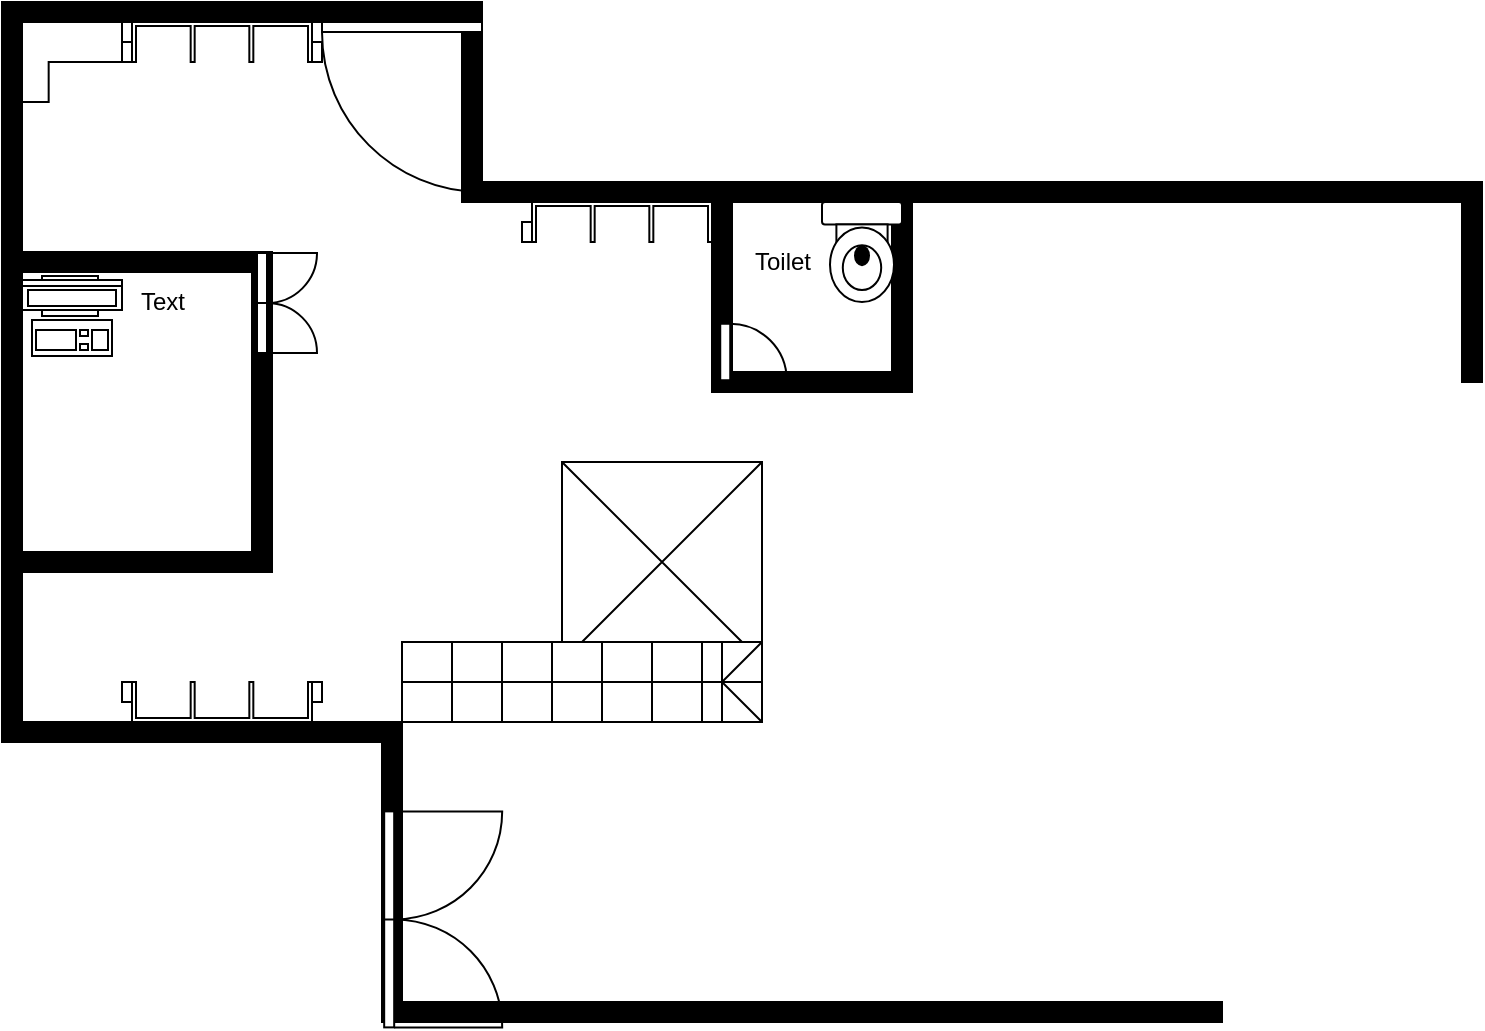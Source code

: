 <mxfile version="20.0.4" type="device"><diagram id="AR2hU19krw7ucWYeooqX" name="Page-1"><mxGraphModel dx="766" dy="492" grid="1" gridSize="10" guides="1" tooltips="1" connect="1" arrows="1" fold="1" page="1" pageScale="1" pageWidth="850" pageHeight="1100" math="0" shadow="0"><root><mxCell id="0"/><mxCell id="1" parent="0"/><mxCell id="xdt-THxTWLaIziLCoswO-1" value="" style="verticalLabelPosition=bottom;html=1;verticalAlign=top;align=center;shape=mxgraph.floorplan.wallCorner;fillColor=#000000;direction=north" vertex="1" parent="1"><mxGeometry x="20" y="460" width="190" height="270" as="geometry"/></mxCell><mxCell id="xdt-THxTWLaIziLCoswO-2" value="" style="verticalLabelPosition=bottom;html=1;verticalAlign=top;align=center;shape=mxgraph.floorplan.wallCorner;fillColor=#000000;direction=north" vertex="1" parent="1"><mxGeometry x="210" y="720" width="420" height="150" as="geometry"/></mxCell><mxCell id="xdt-THxTWLaIziLCoswO-4" value="" style="verticalLabelPosition=bottom;html=1;verticalAlign=top;align=center;shape=mxgraph.floorplan.wallU;fillColor=#000000;" vertex="1" parent="1"><mxGeometry x="20" y="360" width="240" height="100" as="geometry"/></mxCell><mxCell id="xdt-THxTWLaIziLCoswO-5" value="" style="verticalLabelPosition=bottom;html=1;verticalAlign=top;align=center;shape=mxgraph.floorplan.wall;fillColor=#000000;" vertex="1" parent="1"><mxGeometry x="260" y="450" width="210" height="10" as="geometry"/></mxCell><mxCell id="xdt-THxTWLaIziLCoswO-6" value="" style="verticalLabelPosition=bottom;html=1;verticalAlign=top;align=center;shape=mxgraph.floorplan.windowGarden;dx=0.25;" vertex="1" parent="1"><mxGeometry x="80" y="370" width="100" height="20" as="geometry"/></mxCell><mxCell id="xdt-THxTWLaIziLCoswO-7" value="" style="verticalLabelPosition=bottom;html=1;verticalAlign=top;align=center;shape=mxgraph.floorplan.windowGarden;dx=0.25;" vertex="1" parent="1"><mxGeometry x="280" y="460" width="100" height="20" as="geometry"/></mxCell><mxCell id="xdt-THxTWLaIziLCoswO-8" value="" style="verticalLabelPosition=bottom;html=1;verticalAlign=top;align=center;shape=mxgraph.floorplan.windowGarden;dx=0.25;rotation=-180;" vertex="1" parent="1"><mxGeometry x="80" y="700" width="100" height="20" as="geometry"/></mxCell><mxCell id="xdt-THxTWLaIziLCoswO-9" value="" style="verticalLabelPosition=bottom;html=1;verticalAlign=top;align=center;shape=mxgraph.floorplan.doorRight;aspect=fixed;" vertex="1" parent="1"><mxGeometry x="180" y="370" width="80" height="85" as="geometry"/></mxCell><mxCell id="xdt-THxTWLaIziLCoswO-10" value="" style="verticalLabelPosition=bottom;html=1;verticalAlign=top;align=center;shape=mxgraph.floorplan.elevator;" vertex="1" parent="1"><mxGeometry x="300" y="590" width="100" height="100" as="geometry"/></mxCell><mxCell id="xdt-THxTWLaIziLCoswO-11" value="" style="verticalLabelPosition=bottom;html=1;verticalAlign=top;align=center;shape=mxgraph.floorplan.stairsRest;" vertex="1" parent="1"><mxGeometry x="220" y="680" width="180" height="40" as="geometry"/></mxCell><mxCell id="xdt-THxTWLaIziLCoswO-12" value="" style="verticalLabelPosition=bottom;html=1;verticalAlign=top;align=center;shape=mxgraph.floorplan.desk_corner_2;" vertex="1" parent="1"><mxGeometry x="30" y="370" width="50" height="40" as="geometry"/></mxCell><mxCell id="xdt-THxTWLaIziLCoswO-13" value="" style="verticalLabelPosition=bottom;html=1;verticalAlign=top;align=center;shape=mxgraph.floorplan.wallU;fillColor=#000000;rotation=90;" vertex="1" parent="1"><mxGeometry x="12.5" y="502.5" width="160" height="125" as="geometry"/></mxCell><mxCell id="xdt-THxTWLaIziLCoswO-14" value="" style="verticalLabelPosition=bottom;html=1;verticalAlign=top;align=center;shape=mxgraph.floorplan.doorDouble;aspect=fixed;rotation=-90;" vertex="1" parent="1"><mxGeometry x="135.78" y="497.22" width="50" height="26.56" as="geometry"/></mxCell><mxCell id="xdt-THxTWLaIziLCoswO-15" value="" style="verticalLabelPosition=bottom;html=1;verticalAlign=top;align=center;shape=mxgraph.floorplan.workstation;" vertex="1" parent="1"><mxGeometry x="30" y="497" width="50" height="40" as="geometry"/></mxCell><mxCell id="xdt-THxTWLaIziLCoswO-16" value="" style="verticalLabelPosition=bottom;html=1;verticalAlign=top;align=center;shape=mxgraph.floorplan.wallU;fillColor=#000000;rotation=-180;" vertex="1" parent="1"><mxGeometry x="375" y="455" width="100" height="100" as="geometry"/></mxCell><mxCell id="xdt-THxTWLaIziLCoswO-17" value="" style="verticalLabelPosition=bottom;html=1;verticalAlign=top;align=center;shape=mxgraph.floorplan.toilet;" vertex="1" parent="1"><mxGeometry x="430" y="460" width="40" height="50" as="geometry"/></mxCell><mxCell id="xdt-THxTWLaIziLCoswO-18" value="" style="verticalLabelPosition=bottom;html=1;verticalAlign=top;align=center;shape=mxgraph.floorplan.doorLeft;aspect=fixed;rotation=-90;" vertex="1" parent="1"><mxGeometry x="380" y="520" width="28.24" height="30" as="geometry"/></mxCell><mxCell id="xdt-THxTWLaIziLCoswO-19" value="" style="verticalLabelPosition=bottom;html=1;verticalAlign=top;align=center;shape=mxgraph.floorplan.doorDouble;aspect=fixed;rotation=-90;" vertex="1" parent="1"><mxGeometry x="185.78" y="790" width="108" height="57.38" as="geometry"/></mxCell><mxCell id="xdt-THxTWLaIziLCoswO-20" value="" style="verticalLabelPosition=bottom;html=1;verticalAlign=top;align=center;shape=mxgraph.floorplan.wallCorner;fillColor=#000000;direction=south;" vertex="1" parent="1"><mxGeometry x="470" y="450" width="290" height="100" as="geometry"/></mxCell><mxCell id="xdt-THxTWLaIziLCoswO-21" value="Text" style="text;html=1;align=center;verticalAlign=middle;resizable=0;points=[];autosize=1;strokeColor=none;fillColor=none;" vertex="1" parent="1"><mxGeometry x="80" y="500" width="40" height="20" as="geometry"/></mxCell><mxCell id="xdt-THxTWLaIziLCoswO-22" value="Toilet" style="text;html=1;align=center;verticalAlign=middle;resizable=0;points=[];autosize=1;strokeColor=none;fillColor=none;" vertex="1" parent="1"><mxGeometry x="385" y="475" width="50" height="30" as="geometry"/></mxCell></root></mxGraphModel></diagram></mxfile>